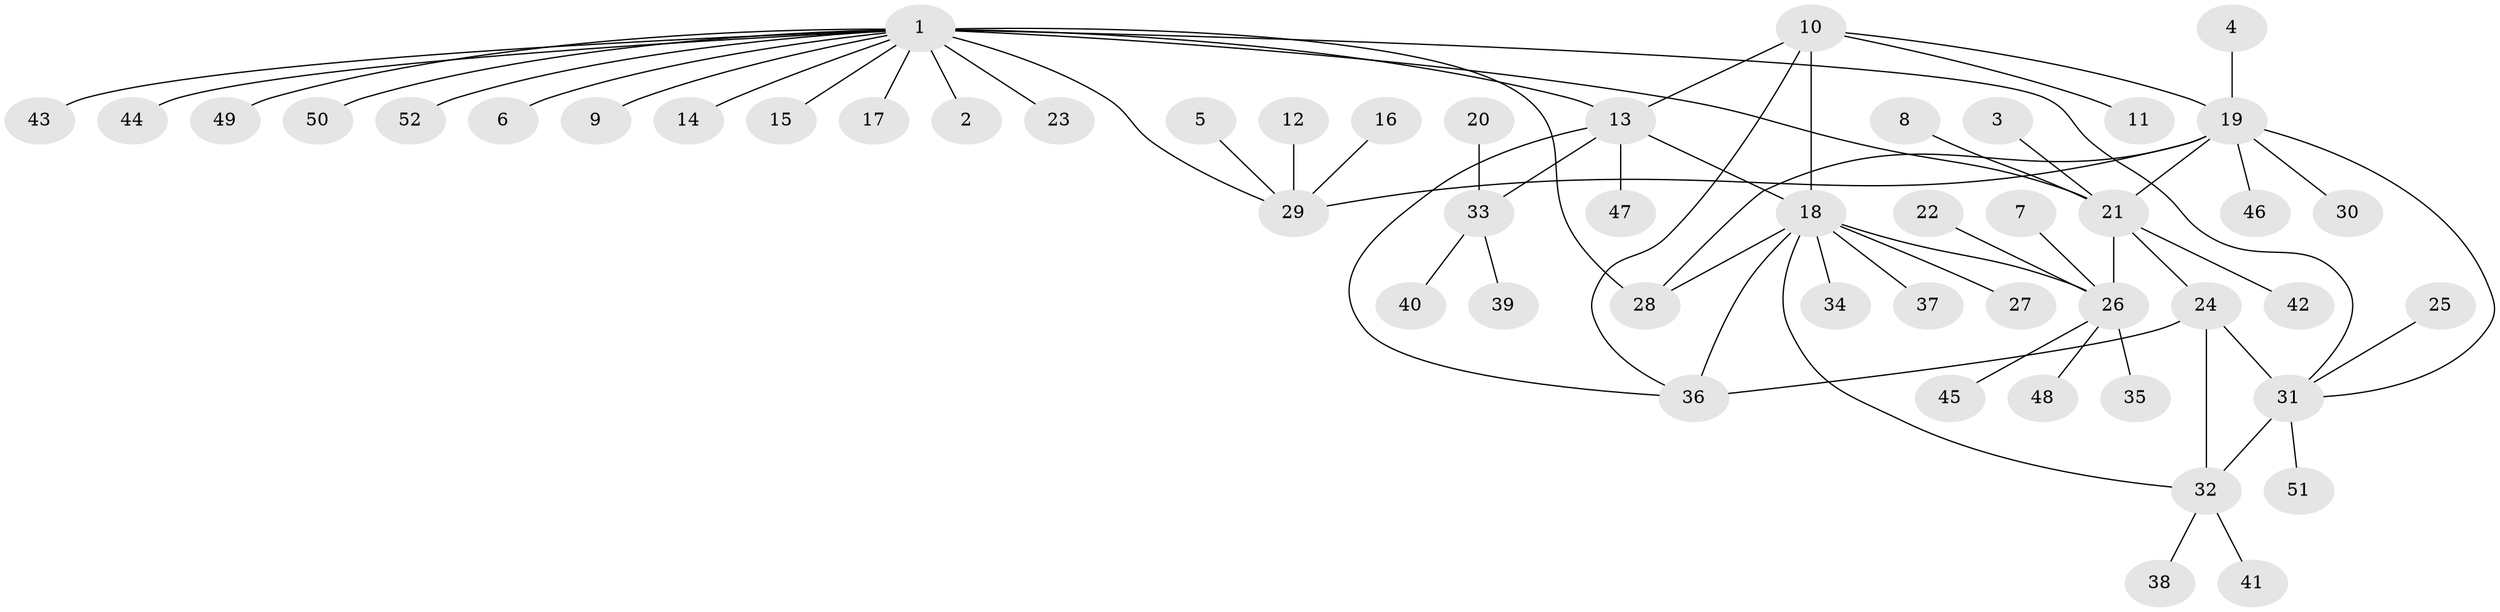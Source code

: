 // original degree distribution, {7: 0.0673076923076923, 6: 0.038461538461538464, 12: 0.009615384615384616, 4: 0.019230769230769232, 9: 0.019230769230769232, 8: 0.028846153846153848, 5: 0.028846153846153848, 10: 0.038461538461538464, 1: 0.5961538461538461, 2: 0.1346153846153846, 3: 0.019230769230769232}
// Generated by graph-tools (version 1.1) at 2025/50/03/09/25 03:50:33]
// undirected, 52 vertices, 64 edges
graph export_dot {
graph [start="1"]
  node [color=gray90,style=filled];
  1;
  2;
  3;
  4;
  5;
  6;
  7;
  8;
  9;
  10;
  11;
  12;
  13;
  14;
  15;
  16;
  17;
  18;
  19;
  20;
  21;
  22;
  23;
  24;
  25;
  26;
  27;
  28;
  29;
  30;
  31;
  32;
  33;
  34;
  35;
  36;
  37;
  38;
  39;
  40;
  41;
  42;
  43;
  44;
  45;
  46;
  47;
  48;
  49;
  50;
  51;
  52;
  1 -- 2 [weight=4.0];
  1 -- 6 [weight=1.0];
  1 -- 9 [weight=1.0];
  1 -- 13 [weight=1.0];
  1 -- 14 [weight=1.0];
  1 -- 15 [weight=1.0];
  1 -- 17 [weight=1.0];
  1 -- 21 [weight=1.0];
  1 -- 23 [weight=1.0];
  1 -- 28 [weight=1.0];
  1 -- 29 [weight=1.0];
  1 -- 31 [weight=1.0];
  1 -- 43 [weight=1.0];
  1 -- 44 [weight=1.0];
  1 -- 49 [weight=1.0];
  1 -- 50 [weight=1.0];
  1 -- 52 [weight=1.0];
  3 -- 21 [weight=1.0];
  4 -- 19 [weight=1.0];
  5 -- 29 [weight=1.0];
  7 -- 26 [weight=1.0];
  8 -- 21 [weight=1.0];
  10 -- 11 [weight=1.0];
  10 -- 13 [weight=1.0];
  10 -- 18 [weight=2.0];
  10 -- 19 [weight=1.0];
  10 -- 36 [weight=1.0];
  12 -- 29 [weight=1.0];
  13 -- 18 [weight=2.0];
  13 -- 33 [weight=1.0];
  13 -- 36 [weight=1.0];
  13 -- 47 [weight=1.0];
  16 -- 29 [weight=1.0];
  18 -- 26 [weight=1.0];
  18 -- 27 [weight=1.0];
  18 -- 28 [weight=1.0];
  18 -- 32 [weight=2.0];
  18 -- 34 [weight=1.0];
  18 -- 36 [weight=2.0];
  18 -- 37 [weight=1.0];
  19 -- 21 [weight=1.0];
  19 -- 28 [weight=1.0];
  19 -- 29 [weight=4.0];
  19 -- 30 [weight=1.0];
  19 -- 31 [weight=1.0];
  19 -- 46 [weight=1.0];
  20 -- 33 [weight=1.0];
  21 -- 24 [weight=1.0];
  21 -- 26 [weight=6.0];
  21 -- 42 [weight=1.0];
  22 -- 26 [weight=1.0];
  24 -- 31 [weight=1.0];
  24 -- 32 [weight=3.0];
  24 -- 36 [weight=1.0];
  25 -- 31 [weight=1.0];
  26 -- 35 [weight=1.0];
  26 -- 45 [weight=1.0];
  26 -- 48 [weight=1.0];
  31 -- 32 [weight=3.0];
  31 -- 51 [weight=1.0];
  32 -- 38 [weight=1.0];
  32 -- 41 [weight=1.0];
  33 -- 39 [weight=1.0];
  33 -- 40 [weight=1.0];
}
